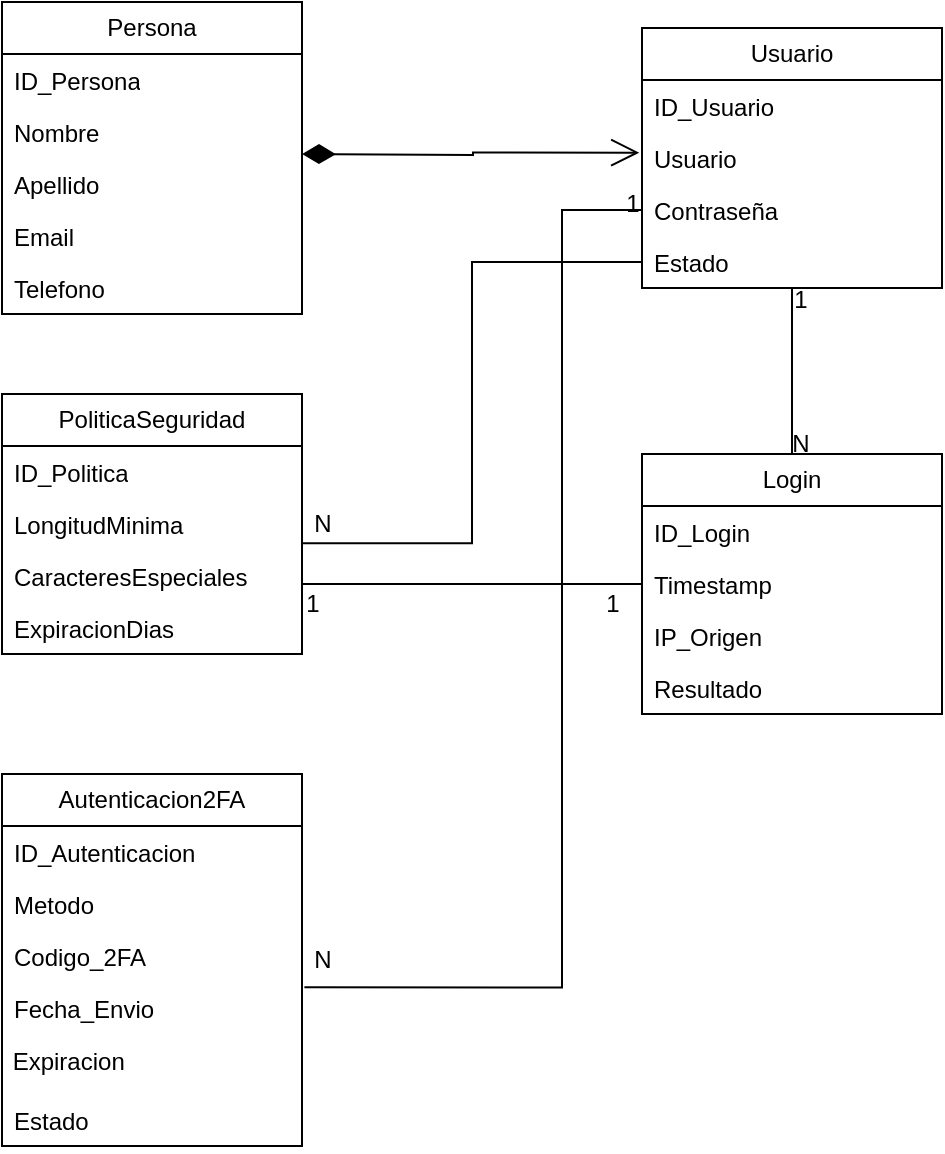 <mxfile version="27.0.2">
  <diagram id="C5RBs43oDa-KdzZeNtuy" name="Page-1">
    <mxGraphModel dx="830" dy="504" grid="1" gridSize="10" guides="1" tooltips="1" connect="1" arrows="1" fold="1" page="1" pageScale="1" pageWidth="827" pageHeight="1169" math="0" shadow="0">
      <root>
        <mxCell id="WIyWlLk6GJQsqaUBKTNV-0" />
        <mxCell id="WIyWlLk6GJQsqaUBKTNV-1" parent="WIyWlLk6GJQsqaUBKTNV-0" />
        <mxCell id="s9-64_vVGWkNCXDsZ4mJ-6" style="edgeStyle=orthogonalEdgeStyle;rounded=0;orthogonalLoop=1;jettySize=auto;html=1;entryX=0.5;entryY=0;entryDx=0;entryDy=0;endArrow=none;startFill=0;" parent="WIyWlLk6GJQsqaUBKTNV-1" source="hHnadGhyoeAqHPL8oPkp-0" target="kJTTWq_boJ7XCmjA1iFz-8" edge="1">
          <mxGeometry relative="1" as="geometry" />
        </mxCell>
        <mxCell id="hHnadGhyoeAqHPL8oPkp-0" value="Usuario" style="swimlane;fontStyle=0;childLayout=stackLayout;horizontal=1;startSize=26;fillColor=none;horizontalStack=0;resizeParent=1;resizeParentMax=0;resizeLast=0;collapsible=1;marginBottom=0;whiteSpace=wrap;html=1;" parent="WIyWlLk6GJQsqaUBKTNV-1" vertex="1">
          <mxGeometry x="400" y="47" width="150" height="130" as="geometry" />
        </mxCell>
        <mxCell id="hHnadGhyoeAqHPL8oPkp-1" value="&lt;div&gt;ID_Usuario&lt;/div&gt;" style="text;strokeColor=none;fillColor=none;align=left;verticalAlign=top;spacingLeft=4;spacingRight=4;overflow=hidden;rotatable=0;points=[[0,0.5],[1,0.5]];portConstraint=eastwest;whiteSpace=wrap;html=1;" parent="hHnadGhyoeAqHPL8oPkp-0" vertex="1">
          <mxGeometry y="26" width="150" height="26" as="geometry" />
        </mxCell>
        <mxCell id="hHnadGhyoeAqHPL8oPkp-2" value="Usuario" style="text;strokeColor=none;fillColor=none;align=left;verticalAlign=top;spacingLeft=4;spacingRight=4;overflow=hidden;rotatable=0;points=[[0,0.5],[1,0.5]];portConstraint=eastwest;whiteSpace=wrap;html=1;" parent="hHnadGhyoeAqHPL8oPkp-0" vertex="1">
          <mxGeometry y="52" width="150" height="26" as="geometry" />
        </mxCell>
        <mxCell id="hHnadGhyoeAqHPL8oPkp-3" value="Contraseña" style="text;strokeColor=none;fillColor=none;align=left;verticalAlign=top;spacingLeft=4;spacingRight=4;overflow=hidden;rotatable=0;points=[[0,0.5],[1,0.5]];portConstraint=eastwest;whiteSpace=wrap;html=1;" parent="hHnadGhyoeAqHPL8oPkp-0" vertex="1">
          <mxGeometry y="78" width="150" height="26" as="geometry" />
        </mxCell>
        <mxCell id="hHnadGhyoeAqHPL8oPkp-4" value="&lt;div&gt;Estado&lt;/div&gt;" style="text;strokeColor=none;fillColor=none;align=left;verticalAlign=top;spacingLeft=4;spacingRight=4;overflow=hidden;rotatable=0;points=[[0,0.5],[1,0.5]];portConstraint=eastwest;whiteSpace=wrap;html=1;" parent="hHnadGhyoeAqHPL8oPkp-0" vertex="1">
          <mxGeometry y="104" width="150" height="26" as="geometry" />
        </mxCell>
        <mxCell id="hHnadGhyoeAqHPL8oPkp-15" value="Autenticacion2FA" style="swimlane;fontStyle=0;childLayout=stackLayout;horizontal=1;startSize=26;fillColor=none;horizontalStack=0;resizeParent=1;resizeParentMax=0;resizeLast=0;collapsible=1;marginBottom=0;whiteSpace=wrap;html=1;" parent="WIyWlLk6GJQsqaUBKTNV-1" vertex="1">
          <mxGeometry x="80" y="420" width="150" height="186" as="geometry" />
        </mxCell>
        <mxCell id="hHnadGhyoeAqHPL8oPkp-16" value="ID_Autenticacion" style="text;strokeColor=none;fillColor=none;align=left;verticalAlign=top;spacingLeft=4;spacingRight=4;overflow=hidden;rotatable=0;points=[[0,0.5],[1,0.5]];portConstraint=eastwest;whiteSpace=wrap;html=1;" parent="hHnadGhyoeAqHPL8oPkp-15" vertex="1">
          <mxGeometry y="26" width="150" height="26" as="geometry" />
        </mxCell>
        <mxCell id="hHnadGhyoeAqHPL8oPkp-17" value="Metodo" style="text;strokeColor=none;fillColor=none;align=left;verticalAlign=top;spacingLeft=4;spacingRight=4;overflow=hidden;rotatable=0;points=[[0,0.5],[1,0.5]];portConstraint=eastwest;whiteSpace=wrap;html=1;" parent="hHnadGhyoeAqHPL8oPkp-15" vertex="1">
          <mxGeometry y="52" width="150" height="26" as="geometry" />
        </mxCell>
        <mxCell id="hHnadGhyoeAqHPL8oPkp-18" value="&lt;div&gt;Codigo_2FA&lt;/div&gt;" style="text;strokeColor=none;fillColor=none;align=left;verticalAlign=top;spacingLeft=4;spacingRight=4;overflow=hidden;rotatable=0;points=[[0,0.5],[1,0.5]];portConstraint=eastwest;whiteSpace=wrap;html=1;" parent="hHnadGhyoeAqHPL8oPkp-15" vertex="1">
          <mxGeometry y="78" width="150" height="26" as="geometry" />
        </mxCell>
        <mxCell id="hHnadGhyoeAqHPL8oPkp-19" value="&lt;div&gt;Fecha_Envio&lt;/div&gt;" style="text;strokeColor=none;fillColor=none;align=left;verticalAlign=top;spacingLeft=4;spacingRight=4;overflow=hidden;rotatable=0;points=[[0,0.5],[1,0.5]];portConstraint=eastwest;whiteSpace=wrap;html=1;" parent="hHnadGhyoeAqHPL8oPkp-15" vertex="1">
          <mxGeometry y="104" width="150" height="26" as="geometry" />
        </mxCell>
        <mxCell id="kJTTWq_boJ7XCmjA1iFz-7" value="&amp;nbsp;Expiracion" style="text;whiteSpace=wrap;html=1;" parent="hHnadGhyoeAqHPL8oPkp-15" vertex="1">
          <mxGeometry y="130" width="150" height="30" as="geometry" />
        </mxCell>
        <mxCell id="hHnadGhyoeAqHPL8oPkp-20" value="&lt;div&gt;Estado&lt;/div&gt;" style="text;strokeColor=none;fillColor=none;align=left;verticalAlign=top;spacingLeft=4;spacingRight=4;overflow=hidden;rotatable=0;points=[[0,0.5],[1,0.5]];portConstraint=eastwest;whiteSpace=wrap;html=1;" parent="hHnadGhyoeAqHPL8oPkp-15" vertex="1">
          <mxGeometry y="160" width="150" height="26" as="geometry" />
        </mxCell>
        <mxCell id="kJTTWq_boJ7XCmjA1iFz-0" value="Persona" style="swimlane;fontStyle=0;childLayout=stackLayout;horizontal=1;startSize=26;fillColor=none;horizontalStack=0;resizeParent=1;resizeParentMax=0;resizeLast=0;collapsible=1;marginBottom=0;whiteSpace=wrap;html=1;" parent="WIyWlLk6GJQsqaUBKTNV-1" vertex="1">
          <mxGeometry x="80" y="34" width="150" height="156" as="geometry" />
        </mxCell>
        <mxCell id="kJTTWq_boJ7XCmjA1iFz-1" value="ID_Persona" style="text;strokeColor=none;fillColor=none;align=left;verticalAlign=top;spacingLeft=4;spacingRight=4;overflow=hidden;rotatable=0;points=[[0,0.5],[1,0.5]];portConstraint=eastwest;whiteSpace=wrap;html=1;" parent="kJTTWq_boJ7XCmjA1iFz-0" vertex="1">
          <mxGeometry y="26" width="150" height="26" as="geometry" />
        </mxCell>
        <mxCell id="kJTTWq_boJ7XCmjA1iFz-2" value="Nombre" style="text;strokeColor=none;fillColor=none;align=left;verticalAlign=top;spacingLeft=4;spacingRight=4;overflow=hidden;rotatable=0;points=[[0,0.5],[1,0.5]];portConstraint=eastwest;whiteSpace=wrap;html=1;" parent="kJTTWq_boJ7XCmjA1iFz-0" vertex="1">
          <mxGeometry y="52" width="150" height="26" as="geometry" />
        </mxCell>
        <mxCell id="kJTTWq_boJ7XCmjA1iFz-3" value="&lt;div&gt;Apellido&lt;/div&gt;" style="text;strokeColor=none;fillColor=none;align=left;verticalAlign=top;spacingLeft=4;spacingRight=4;overflow=hidden;rotatable=0;points=[[0,0.5],[1,0.5]];portConstraint=eastwest;whiteSpace=wrap;html=1;" parent="kJTTWq_boJ7XCmjA1iFz-0" vertex="1">
          <mxGeometry y="78" width="150" height="26" as="geometry" />
        </mxCell>
        <mxCell id="kJTTWq_boJ7XCmjA1iFz-4" value="&lt;div&gt;Email&lt;/div&gt;" style="text;strokeColor=none;fillColor=none;align=left;verticalAlign=top;spacingLeft=4;spacingRight=4;overflow=hidden;rotatable=0;points=[[0,0.5],[1,0.5]];portConstraint=eastwest;whiteSpace=wrap;html=1;" parent="kJTTWq_boJ7XCmjA1iFz-0" vertex="1">
          <mxGeometry y="104" width="150" height="26" as="geometry" />
        </mxCell>
        <mxCell id="kJTTWq_boJ7XCmjA1iFz-5" value="&lt;div&gt;Telefono&lt;/div&gt;" style="text;strokeColor=none;fillColor=none;align=left;verticalAlign=top;spacingLeft=4;spacingRight=4;overflow=hidden;rotatable=0;points=[[0,0.5],[1,0.5]];portConstraint=eastwest;whiteSpace=wrap;html=1;" parent="kJTTWq_boJ7XCmjA1iFz-0" vertex="1">
          <mxGeometry y="130" width="150" height="26" as="geometry" />
        </mxCell>
        <mxCell id="s9-64_vVGWkNCXDsZ4mJ-15" style="edgeStyle=orthogonalEdgeStyle;rounded=0;orthogonalLoop=1;jettySize=auto;html=1;entryX=1;entryY=0.5;entryDx=0;entryDy=0;endArrow=none;startFill=0;" parent="WIyWlLk6GJQsqaUBKTNV-1" source="kJTTWq_boJ7XCmjA1iFz-8" target="kJTTWq_boJ7XCmjA1iFz-19" edge="1">
          <mxGeometry relative="1" as="geometry">
            <Array as="points">
              <mxPoint x="230" y="325" />
            </Array>
          </mxGeometry>
        </mxCell>
        <mxCell id="kJTTWq_boJ7XCmjA1iFz-8" value="Login" style="swimlane;fontStyle=0;childLayout=stackLayout;horizontal=1;startSize=26;fillColor=none;horizontalStack=0;resizeParent=1;resizeParentMax=0;resizeLast=0;collapsible=1;marginBottom=0;whiteSpace=wrap;html=1;" parent="WIyWlLk6GJQsqaUBKTNV-1" vertex="1">
          <mxGeometry x="400" y="260" width="150" height="130" as="geometry" />
        </mxCell>
        <mxCell id="kJTTWq_boJ7XCmjA1iFz-9" value="ID_Login" style="text;strokeColor=none;fillColor=none;align=left;verticalAlign=top;spacingLeft=4;spacingRight=4;overflow=hidden;rotatable=0;points=[[0,0.5],[1,0.5]];portConstraint=eastwest;whiteSpace=wrap;html=1;" parent="kJTTWq_boJ7XCmjA1iFz-8" vertex="1">
          <mxGeometry y="26" width="150" height="26" as="geometry" />
        </mxCell>
        <mxCell id="kJTTWq_boJ7XCmjA1iFz-10" value="&lt;div&gt;Timestamp&lt;/div&gt;" style="text;strokeColor=none;fillColor=none;align=left;verticalAlign=top;spacingLeft=4;spacingRight=4;overflow=hidden;rotatable=0;points=[[0,0.5],[1,0.5]];portConstraint=eastwest;whiteSpace=wrap;html=1;" parent="kJTTWq_boJ7XCmjA1iFz-8" vertex="1">
          <mxGeometry y="52" width="150" height="26" as="geometry" />
        </mxCell>
        <mxCell id="kJTTWq_boJ7XCmjA1iFz-11" value="IP_Origen&lt;div&gt;&lt;br&gt;&lt;/div&gt;" style="text;strokeColor=none;fillColor=none;align=left;verticalAlign=top;spacingLeft=4;spacingRight=4;overflow=hidden;rotatable=0;points=[[0,0.5],[1,0.5]];portConstraint=eastwest;whiteSpace=wrap;html=1;" parent="kJTTWq_boJ7XCmjA1iFz-8" vertex="1">
          <mxGeometry y="78" width="150" height="26" as="geometry" />
        </mxCell>
        <mxCell id="kJTTWq_boJ7XCmjA1iFz-12" value="&lt;div&gt;Resultado&lt;/div&gt;" style="text;strokeColor=none;fillColor=none;align=left;verticalAlign=top;spacingLeft=4;spacingRight=4;overflow=hidden;rotatable=0;points=[[0,0.5],[1,0.5]];portConstraint=eastwest;whiteSpace=wrap;html=1;" parent="kJTTWq_boJ7XCmjA1iFz-8" vertex="1">
          <mxGeometry y="104" width="150" height="26" as="geometry" />
        </mxCell>
        <mxCell id="kJTTWq_boJ7XCmjA1iFz-16" value="PoliticaSeguridad" style="swimlane;fontStyle=0;childLayout=stackLayout;horizontal=1;startSize=26;fillColor=none;horizontalStack=0;resizeParent=1;resizeParentMax=0;resizeLast=0;collapsible=1;marginBottom=0;whiteSpace=wrap;html=1;" parent="WIyWlLk6GJQsqaUBKTNV-1" vertex="1">
          <mxGeometry x="80" y="230" width="150" height="130" as="geometry" />
        </mxCell>
        <mxCell id="kJTTWq_boJ7XCmjA1iFz-17" value="ID_Politica&lt;div&gt;&lt;br&gt;&lt;/div&gt;" style="text;strokeColor=none;fillColor=none;align=left;verticalAlign=top;spacingLeft=4;spacingRight=4;overflow=hidden;rotatable=0;points=[[0,0.5],[1,0.5]];portConstraint=eastwest;whiteSpace=wrap;html=1;" parent="kJTTWq_boJ7XCmjA1iFz-16" vertex="1">
          <mxGeometry y="26" width="150" height="26" as="geometry" />
        </mxCell>
        <mxCell id="kJTTWq_boJ7XCmjA1iFz-18" value="&lt;div&gt;LongitudMinima&lt;/div&gt;" style="text;strokeColor=none;fillColor=none;align=left;verticalAlign=top;spacingLeft=4;spacingRight=4;overflow=hidden;rotatable=0;points=[[0,0.5],[1,0.5]];portConstraint=eastwest;whiteSpace=wrap;html=1;" parent="kJTTWq_boJ7XCmjA1iFz-16" vertex="1">
          <mxGeometry y="52" width="150" height="26" as="geometry" />
        </mxCell>
        <mxCell id="kJTTWq_boJ7XCmjA1iFz-19" value="&lt;div&gt;CaracteresEspeciales&lt;/div&gt;" style="text;strokeColor=none;fillColor=none;align=left;verticalAlign=top;spacingLeft=4;spacingRight=4;overflow=hidden;rotatable=0;points=[[0,0.5],[1,0.5]];portConstraint=eastwest;whiteSpace=wrap;html=1;" parent="kJTTWq_boJ7XCmjA1iFz-16" vertex="1">
          <mxGeometry y="78" width="150" height="26" as="geometry" />
        </mxCell>
        <mxCell id="kJTTWq_boJ7XCmjA1iFz-20" value="ExpiracionDias&lt;div&gt;&lt;br&gt;&lt;/div&gt;" style="text;strokeColor=none;fillColor=none;align=left;verticalAlign=top;spacingLeft=4;spacingRight=4;overflow=hidden;rotatable=0;points=[[0,0.5],[1,0.5]];portConstraint=eastwest;whiteSpace=wrap;html=1;" parent="kJTTWq_boJ7XCmjA1iFz-16" vertex="1">
          <mxGeometry y="104" width="150" height="26" as="geometry" />
        </mxCell>
        <mxCell id="s9-64_vVGWkNCXDsZ4mJ-7" value="1" style="text;html=1;align=center;verticalAlign=middle;resizable=0;points=[];autosize=1;strokeColor=none;fillColor=none;" parent="WIyWlLk6GJQsqaUBKTNV-1" vertex="1">
          <mxGeometry x="464" y="168" width="30" height="30" as="geometry" />
        </mxCell>
        <mxCell id="s9-64_vVGWkNCXDsZ4mJ-8" value="N" style="text;html=1;align=center;verticalAlign=middle;resizable=0;points=[];autosize=1;strokeColor=none;fillColor=none;" parent="WIyWlLk6GJQsqaUBKTNV-1" vertex="1">
          <mxGeometry x="464" y="240" width="30" height="30" as="geometry" />
        </mxCell>
        <mxCell id="s9-64_vVGWkNCXDsZ4mJ-9" style="edgeStyle=orthogonalEdgeStyle;rounded=0;orthogonalLoop=1;jettySize=auto;html=1;entryX=1.008;entryY=0.102;entryDx=0;entryDy=0;entryPerimeter=0;endArrow=none;startFill=0;" parent="WIyWlLk6GJQsqaUBKTNV-1" source="hHnadGhyoeAqHPL8oPkp-3" target="hHnadGhyoeAqHPL8oPkp-19" edge="1">
          <mxGeometry relative="1" as="geometry">
            <Array as="points">
              <mxPoint x="360" y="138" />
              <mxPoint x="360" y="527" />
            </Array>
          </mxGeometry>
        </mxCell>
        <mxCell id="s9-64_vVGWkNCXDsZ4mJ-10" style="edgeStyle=orthogonalEdgeStyle;rounded=0;orthogonalLoop=1;jettySize=auto;html=1;entryX=0.999;entryY=-0.131;entryDx=0;entryDy=0;entryPerimeter=0;endArrow=none;startFill=0;" parent="WIyWlLk6GJQsqaUBKTNV-1" source="hHnadGhyoeAqHPL8oPkp-4" target="kJTTWq_boJ7XCmjA1iFz-19" edge="1">
          <mxGeometry relative="1" as="geometry" />
        </mxCell>
        <mxCell id="s9-64_vVGWkNCXDsZ4mJ-11" value="1" style="text;html=1;align=center;verticalAlign=middle;resizable=0;points=[];autosize=1;strokeColor=none;fillColor=none;" parent="WIyWlLk6GJQsqaUBKTNV-1" vertex="1">
          <mxGeometry x="380" y="120" width="30" height="30" as="geometry" />
        </mxCell>
        <mxCell id="s9-64_vVGWkNCXDsZ4mJ-12" value="N" style="text;html=1;align=center;verticalAlign=middle;resizable=0;points=[];autosize=1;strokeColor=none;fillColor=none;" parent="WIyWlLk6GJQsqaUBKTNV-1" vertex="1">
          <mxGeometry x="225" y="498" width="30" height="30" as="geometry" />
        </mxCell>
        <mxCell id="s9-64_vVGWkNCXDsZ4mJ-13" value="N" style="text;html=1;align=center;verticalAlign=middle;resizable=0;points=[];autosize=1;strokeColor=none;fillColor=none;" parent="WIyWlLk6GJQsqaUBKTNV-1" vertex="1">
          <mxGeometry x="225" y="280" width="30" height="30" as="geometry" />
        </mxCell>
        <mxCell id="s9-64_vVGWkNCXDsZ4mJ-16" value="1" style="text;html=1;align=center;verticalAlign=middle;resizable=0;points=[];autosize=1;strokeColor=none;fillColor=none;" parent="WIyWlLk6GJQsqaUBKTNV-1" vertex="1">
          <mxGeometry x="370" y="320" width="30" height="30" as="geometry" />
        </mxCell>
        <mxCell id="s9-64_vVGWkNCXDsZ4mJ-17" value="1" style="text;html=1;align=center;verticalAlign=middle;resizable=0;points=[];autosize=1;strokeColor=none;fillColor=none;" parent="WIyWlLk6GJQsqaUBKTNV-1" vertex="1">
          <mxGeometry x="220" y="320" width="30" height="30" as="geometry" />
        </mxCell>
        <mxCell id="R2AUB9CKNKICJev3-xTr-0" value="" style="endArrow=open;html=1;endSize=12;startArrow=diamondThin;startSize=14;startFill=1;edgeStyle=orthogonalEdgeStyle;align=left;verticalAlign=bottom;rounded=0;entryX=-0.009;entryY=0.398;entryDx=0;entryDy=0;entryPerimeter=0;" edge="1" parent="WIyWlLk6GJQsqaUBKTNV-1" target="hHnadGhyoeAqHPL8oPkp-2">
          <mxGeometry x="-1" y="3" relative="1" as="geometry">
            <mxPoint x="230" y="110" as="sourcePoint" />
            <mxPoint x="390" y="110" as="targetPoint" />
          </mxGeometry>
        </mxCell>
      </root>
    </mxGraphModel>
  </diagram>
</mxfile>

